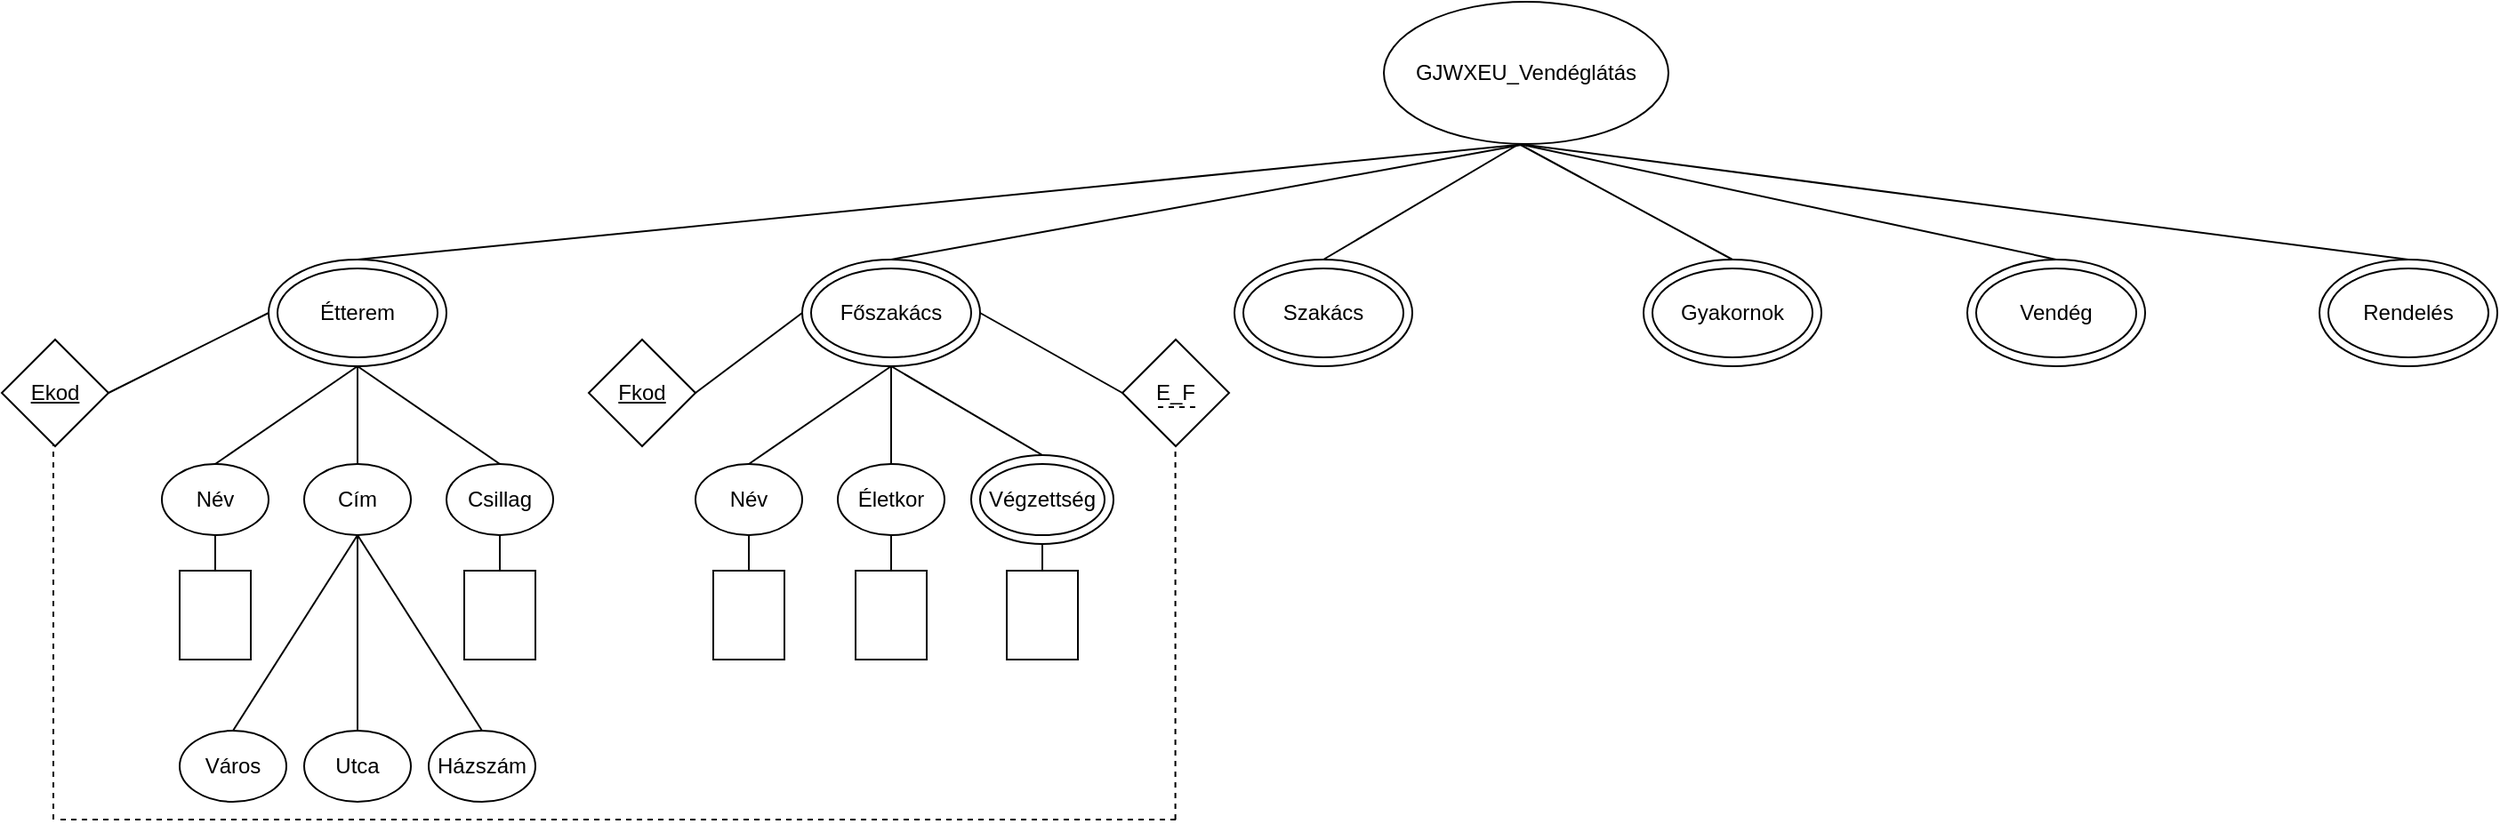<mxfile version="28.2.5">
  <diagram name="1 oldal" id="FHBwQVQ1e6jIngk-vGOI">
    <mxGraphModel dx="2009" dy="655" grid="1" gridSize="10" guides="1" tooltips="1" connect="1" arrows="1" fold="1" page="1" pageScale="1" pageWidth="827" pageHeight="1169" math="0" shadow="0">
      <root>
        <mxCell id="0" />
        <mxCell id="1" parent="0" />
        <mxCell id="lZBWsfQ4nYBCE2CX1J30-1" value="GJWXEU_Vendéglátás" style="ellipse;whiteSpace=wrap;html=1;" vertex="1" parent="1">
          <mxGeometry x="334" y="20" width="160" height="80" as="geometry" />
        </mxCell>
        <mxCell id="lZBWsfQ4nYBCE2CX1J30-2" value="Étterem" style="ellipse;whiteSpace=wrap;html=1;" vertex="1" parent="1">
          <mxGeometry x="-288" y="170" width="90" height="50" as="geometry" />
        </mxCell>
        <mxCell id="lZBWsfQ4nYBCE2CX1J30-3" value="Főszakács" style="ellipse;whiteSpace=wrap;html=1;" vertex="1" parent="1">
          <mxGeometry x="12" y="170" width="90" height="50" as="geometry" />
        </mxCell>
        <mxCell id="lZBWsfQ4nYBCE2CX1J30-8" value="Szakács" style="ellipse;whiteSpace=wrap;html=1;" vertex="1" parent="1">
          <mxGeometry x="255" y="170" width="90" height="50" as="geometry" />
        </mxCell>
        <mxCell id="lZBWsfQ4nYBCE2CX1J30-9" value="Gyakornok" style="ellipse;whiteSpace=wrap;html=1;" vertex="1" parent="1">
          <mxGeometry x="485" y="170" width="90" height="50" as="geometry" />
        </mxCell>
        <mxCell id="lZBWsfQ4nYBCE2CX1J30-10" value="Vendég" style="ellipse;whiteSpace=wrap;html=1;" vertex="1" parent="1">
          <mxGeometry x="667" y="170" width="90" height="50" as="geometry" />
        </mxCell>
        <mxCell id="lZBWsfQ4nYBCE2CX1J30-11" value="Rendelés" style="ellipse;whiteSpace=wrap;html=1;" vertex="1" parent="1">
          <mxGeometry x="865" y="170" width="90" height="50" as="geometry" />
        </mxCell>
        <mxCell id="lZBWsfQ4nYBCE2CX1J30-12" value="" style="ellipse;whiteSpace=wrap;html=1;fillColor=none;" vertex="1" parent="1">
          <mxGeometry x="-293" y="165" width="100" height="60" as="geometry" />
        </mxCell>
        <mxCell id="lZBWsfQ4nYBCE2CX1J30-13" value="" style="ellipse;whiteSpace=wrap;html=1;fillColor=none;" vertex="1" parent="1">
          <mxGeometry x="7" y="165" width="100" height="60" as="geometry" />
        </mxCell>
        <mxCell id="lZBWsfQ4nYBCE2CX1J30-14" value="" style="ellipse;whiteSpace=wrap;html=1;fillColor=none;" vertex="1" parent="1">
          <mxGeometry x="250" y="165" width="100" height="60" as="geometry" />
        </mxCell>
        <mxCell id="lZBWsfQ4nYBCE2CX1J30-15" value="" style="ellipse;whiteSpace=wrap;html=1;fillColor=none;" vertex="1" parent="1">
          <mxGeometry x="480" y="165" width="100" height="60" as="geometry" />
        </mxCell>
        <mxCell id="lZBWsfQ4nYBCE2CX1J30-16" value="" style="ellipse;whiteSpace=wrap;html=1;fillColor=none;" vertex="1" parent="1">
          <mxGeometry x="662" y="165" width="100" height="60" as="geometry" />
        </mxCell>
        <mxCell id="lZBWsfQ4nYBCE2CX1J30-17" value="" style="ellipse;whiteSpace=wrap;html=1;fillColor=none;" vertex="1" parent="1">
          <mxGeometry x="860" y="165" width="100" height="60" as="geometry" />
        </mxCell>
        <mxCell id="lZBWsfQ4nYBCE2CX1J30-19" value="Név" style="ellipse;whiteSpace=wrap;html=1;" vertex="1" parent="1">
          <mxGeometry x="-353" y="280" width="60" height="40" as="geometry" />
        </mxCell>
        <mxCell id="lZBWsfQ4nYBCE2CX1J30-20" value="Cím" style="ellipse;whiteSpace=wrap;html=1;" vertex="1" parent="1">
          <mxGeometry x="-273" y="280" width="60" height="40" as="geometry" />
        </mxCell>
        <mxCell id="lZBWsfQ4nYBCE2CX1J30-21" value="Csillag" style="ellipse;whiteSpace=wrap;html=1;" vertex="1" parent="1">
          <mxGeometry x="-193" y="280" width="60" height="40" as="geometry" />
        </mxCell>
        <mxCell id="lZBWsfQ4nYBCE2CX1J30-23" value="" style="endArrow=none;html=1;rounded=0;exitX=0.5;exitY=0;exitDx=0;exitDy=0;" edge="1" parent="1" source="lZBWsfQ4nYBCE2CX1J30-19">
          <mxGeometry width="50" height="50" relative="1" as="geometry">
            <mxPoint x="-293" y="275" as="sourcePoint" />
            <mxPoint x="-243" y="225" as="targetPoint" />
          </mxGeometry>
        </mxCell>
        <mxCell id="lZBWsfQ4nYBCE2CX1J30-24" value="" style="endArrow=none;html=1;rounded=0;exitX=0.5;exitY=0;exitDx=0;exitDy=0;entryX=0.5;entryY=0;entryDx=0;entryDy=0;" edge="1" parent="1">
          <mxGeometry width="50" height="50" relative="1" as="geometry">
            <mxPoint x="-243" y="225" as="sourcePoint" />
            <mxPoint x="-163" y="280" as="targetPoint" />
          </mxGeometry>
        </mxCell>
        <mxCell id="lZBWsfQ4nYBCE2CX1J30-25" value="" style="endArrow=none;html=1;rounded=0;exitX=0.5;exitY=1;exitDx=0;exitDy=0;entryX=0.5;entryY=0;entryDx=0;entryDy=0;" edge="1" parent="1" source="lZBWsfQ4nYBCE2CX1J30-12" target="lZBWsfQ4nYBCE2CX1J30-20">
          <mxGeometry width="50" height="50" relative="1" as="geometry">
            <mxPoint x="-153" y="325" as="sourcePoint" />
            <mxPoint x="-73" y="270" as="targetPoint" />
          </mxGeometry>
        </mxCell>
        <mxCell id="lZBWsfQ4nYBCE2CX1J30-26" value="&lt;u&gt;Ekod&lt;/u&gt;" style="rhombus;whiteSpace=wrap;html=1;" vertex="1" parent="1">
          <mxGeometry x="-443" y="210" width="60" height="60" as="geometry" />
        </mxCell>
        <mxCell id="lZBWsfQ4nYBCE2CX1J30-27" value="" style="endArrow=none;html=1;rounded=0;exitX=1;exitY=0.5;exitDx=0;exitDy=0;entryX=0;entryY=0.5;entryDx=0;entryDy=0;" edge="1" parent="1" source="lZBWsfQ4nYBCE2CX1J30-26" target="lZBWsfQ4nYBCE2CX1J30-12">
          <mxGeometry width="50" height="50" relative="1" as="geometry">
            <mxPoint x="-293" y="305" as="sourcePoint" />
            <mxPoint x="-213" y="250" as="targetPoint" />
          </mxGeometry>
        </mxCell>
        <mxCell id="lZBWsfQ4nYBCE2CX1J30-28" value="Utca" style="ellipse;whiteSpace=wrap;html=1;" vertex="1" parent="1">
          <mxGeometry x="-273" y="430" width="60" height="40" as="geometry" />
        </mxCell>
        <mxCell id="lZBWsfQ4nYBCE2CX1J30-29" value="Házszám" style="ellipse;whiteSpace=wrap;html=1;" vertex="1" parent="1">
          <mxGeometry x="-203" y="430" width="60" height="40" as="geometry" />
        </mxCell>
        <mxCell id="lZBWsfQ4nYBCE2CX1J30-30" value="Város" style="ellipse;whiteSpace=wrap;html=1;" vertex="1" parent="1">
          <mxGeometry x="-343" y="430" width="60" height="40" as="geometry" />
        </mxCell>
        <mxCell id="lZBWsfQ4nYBCE2CX1J30-31" value="" style="endArrow=none;html=1;rounded=0;exitX=0.5;exitY=0;exitDx=0;exitDy=0;" edge="1" parent="1" source="lZBWsfQ4nYBCE2CX1J30-30">
          <mxGeometry width="50" height="50" relative="1" as="geometry">
            <mxPoint x="-293" y="370" as="sourcePoint" />
            <mxPoint x="-243" y="320" as="targetPoint" />
          </mxGeometry>
        </mxCell>
        <mxCell id="lZBWsfQ4nYBCE2CX1J30-32" value="" style="endArrow=none;html=1;rounded=0;exitX=0.5;exitY=0;exitDx=0;exitDy=0;" edge="1" parent="1" source="lZBWsfQ4nYBCE2CX1J30-28">
          <mxGeometry width="50" height="50" relative="1" as="geometry">
            <mxPoint x="-293" y="510" as="sourcePoint" />
            <mxPoint x="-243" y="320" as="targetPoint" />
          </mxGeometry>
        </mxCell>
        <mxCell id="lZBWsfQ4nYBCE2CX1J30-33" value="" style="endArrow=none;html=1;rounded=0;exitX=0.5;exitY=0;exitDx=0;exitDy=0;entryX=0.5;entryY=1;entryDx=0;entryDy=0;" edge="1" parent="1" source="lZBWsfQ4nYBCE2CX1J30-29" target="lZBWsfQ4nYBCE2CX1J30-20">
          <mxGeometry width="50" height="50" relative="1" as="geometry">
            <mxPoint x="-173" y="530" as="sourcePoint" />
            <mxPoint x="-103" y="420" as="targetPoint" />
          </mxGeometry>
        </mxCell>
        <mxCell id="lZBWsfQ4nYBCE2CX1J30-34" value="" style="rounded=0;whiteSpace=wrap;html=1;" vertex="1" parent="1">
          <mxGeometry x="-343" y="340" width="40" height="50" as="geometry" />
        </mxCell>
        <mxCell id="lZBWsfQ4nYBCE2CX1J30-35" value="" style="rounded=0;whiteSpace=wrap;html=1;" vertex="1" parent="1">
          <mxGeometry x="-183" y="340" width="40" height="50" as="geometry" />
        </mxCell>
        <mxCell id="lZBWsfQ4nYBCE2CX1J30-36" value="" style="endArrow=none;html=1;rounded=0;entryX=0.5;entryY=1;entryDx=0;entryDy=0;exitX=0.5;exitY=0;exitDx=0;exitDy=0;" edge="1" parent="1" source="lZBWsfQ4nYBCE2CX1J30-35">
          <mxGeometry width="50" height="50" relative="1" as="geometry">
            <mxPoint x="-303" y="300" as="sourcePoint" />
            <mxPoint x="-163" y="320" as="targetPoint" />
          </mxGeometry>
        </mxCell>
        <mxCell id="lZBWsfQ4nYBCE2CX1J30-37" value="" style="endArrow=none;html=1;rounded=0;entryX=0.5;entryY=1;entryDx=0;entryDy=0;exitX=0.5;exitY=0;exitDx=0;exitDy=0;" edge="1" parent="1" source="lZBWsfQ4nYBCE2CX1J30-34" target="lZBWsfQ4nYBCE2CX1J30-19">
          <mxGeometry width="50" height="50" relative="1" as="geometry">
            <mxPoint x="-303" y="300" as="sourcePoint" />
            <mxPoint x="-253" y="250" as="targetPoint" />
          </mxGeometry>
        </mxCell>
        <mxCell id="lZBWsfQ4nYBCE2CX1J30-39" value="" style="endArrow=none;html=1;rounded=0;exitX=0.5;exitY=0;exitDx=0;exitDy=0;entryX=0.5;entryY=1;entryDx=0;entryDy=0;" edge="1" parent="1" source="lZBWsfQ4nYBCE2CX1J30-12" target="lZBWsfQ4nYBCE2CX1J30-1">
          <mxGeometry width="50" height="50" relative="1" as="geometry">
            <mxPoint x="410" y="110" as="sourcePoint" />
            <mxPoint x="460" y="60" as="targetPoint" />
          </mxGeometry>
        </mxCell>
        <mxCell id="lZBWsfQ4nYBCE2CX1J30-40" value="" style="endArrow=none;html=1;rounded=0;exitX=0.5;exitY=0;exitDx=0;exitDy=0;" edge="1" parent="1" source="lZBWsfQ4nYBCE2CX1J30-13">
          <mxGeometry width="50" height="50" relative="1" as="geometry">
            <mxPoint x="364" y="150" as="sourcePoint" />
            <mxPoint x="414" y="100" as="targetPoint" />
          </mxGeometry>
        </mxCell>
        <mxCell id="lZBWsfQ4nYBCE2CX1J30-41" value="" style="endArrow=none;html=1;rounded=0;exitX=0.5;exitY=0;exitDx=0;exitDy=0;" edge="1" parent="1" source="lZBWsfQ4nYBCE2CX1J30-14">
          <mxGeometry width="50" height="50" relative="1" as="geometry">
            <mxPoint x="360" y="150" as="sourcePoint" />
            <mxPoint x="410" y="100" as="targetPoint" />
          </mxGeometry>
        </mxCell>
        <mxCell id="lZBWsfQ4nYBCE2CX1J30-42" value="" style="endArrow=none;html=1;rounded=0;exitX=0.5;exitY=0;exitDx=0;exitDy=0;" edge="1" parent="1" source="lZBWsfQ4nYBCE2CX1J30-15">
          <mxGeometry width="50" height="50" relative="1" as="geometry">
            <mxPoint x="360" y="150" as="sourcePoint" />
            <mxPoint x="410" y="100" as="targetPoint" />
          </mxGeometry>
        </mxCell>
        <mxCell id="lZBWsfQ4nYBCE2CX1J30-43" value="" style="endArrow=none;html=1;rounded=0;exitX=0.5;exitY=0;exitDx=0;exitDy=0;" edge="1" parent="1" source="lZBWsfQ4nYBCE2CX1J30-16">
          <mxGeometry width="50" height="50" relative="1" as="geometry">
            <mxPoint x="360" y="150" as="sourcePoint" />
            <mxPoint x="410" y="100" as="targetPoint" />
          </mxGeometry>
        </mxCell>
        <mxCell id="lZBWsfQ4nYBCE2CX1J30-44" value="" style="endArrow=none;html=1;rounded=0;exitX=0.5;exitY=0;exitDx=0;exitDy=0;" edge="1" parent="1" source="lZBWsfQ4nYBCE2CX1J30-17">
          <mxGeometry width="50" height="50" relative="1" as="geometry">
            <mxPoint x="360" y="150" as="sourcePoint" />
            <mxPoint x="410" y="100" as="targetPoint" />
          </mxGeometry>
        </mxCell>
        <mxCell id="lZBWsfQ4nYBCE2CX1J30-46" value="Életkor" style="ellipse;whiteSpace=wrap;html=1;" vertex="1" parent="1">
          <mxGeometry x="27" y="280" width="60" height="40" as="geometry" />
        </mxCell>
        <mxCell id="lZBWsfQ4nYBCE2CX1J30-47" value="Név" style="ellipse;whiteSpace=wrap;html=1;" vertex="1" parent="1">
          <mxGeometry x="-53" y="280" width="60" height="40" as="geometry" />
        </mxCell>
        <mxCell id="lZBWsfQ4nYBCE2CX1J30-48" value="Végzettség" style="ellipse;whiteSpace=wrap;html=1;" vertex="1" parent="1">
          <mxGeometry x="107" y="280" width="70" height="40" as="geometry" />
        </mxCell>
        <mxCell id="lZBWsfQ4nYBCE2CX1J30-49" value="" style="ellipse;whiteSpace=wrap;html=1;fillColor=none;" vertex="1" parent="1">
          <mxGeometry x="102" y="275" width="80" height="50" as="geometry" />
        </mxCell>
        <mxCell id="lZBWsfQ4nYBCE2CX1J30-50" value="" style="rounded=0;whiteSpace=wrap;html=1;" vertex="1" parent="1">
          <mxGeometry x="-43" y="340" width="40" height="50" as="geometry" />
        </mxCell>
        <mxCell id="lZBWsfQ4nYBCE2CX1J30-51" value="" style="rounded=0;whiteSpace=wrap;html=1;" vertex="1" parent="1">
          <mxGeometry x="37" y="340" width="40" height="50" as="geometry" />
        </mxCell>
        <mxCell id="lZBWsfQ4nYBCE2CX1J30-52" value="" style="rounded=0;whiteSpace=wrap;html=1;" vertex="1" parent="1">
          <mxGeometry x="122" y="340" width="40" height="50" as="geometry" />
        </mxCell>
        <mxCell id="lZBWsfQ4nYBCE2CX1J30-53" value="" style="endArrow=none;html=1;rounded=0;exitX=0.5;exitY=0;exitDx=0;exitDy=0;" edge="1" parent="1" source="lZBWsfQ4nYBCE2CX1J30-50">
          <mxGeometry width="50" height="50" relative="1" as="geometry">
            <mxPoint x="-73" y="370" as="sourcePoint" />
            <mxPoint x="-23" y="320" as="targetPoint" />
          </mxGeometry>
        </mxCell>
        <mxCell id="lZBWsfQ4nYBCE2CX1J30-55" value="" style="endArrow=none;html=1;rounded=0;exitX=0.5;exitY=0;exitDx=0;exitDy=0;" edge="1" parent="1" source="lZBWsfQ4nYBCE2CX1J30-51">
          <mxGeometry width="50" height="50" relative="1" as="geometry">
            <mxPoint x="7" y="370" as="sourcePoint" />
            <mxPoint x="57" y="320" as="targetPoint" />
          </mxGeometry>
        </mxCell>
        <mxCell id="lZBWsfQ4nYBCE2CX1J30-56" value="" style="endArrow=none;html=1;rounded=0;entryX=0.5;entryY=1;entryDx=0;entryDy=0;exitX=0.5;exitY=0;exitDx=0;exitDy=0;" edge="1" parent="1" source="lZBWsfQ4nYBCE2CX1J30-52" target="lZBWsfQ4nYBCE2CX1J30-49">
          <mxGeometry width="50" height="50" relative="1" as="geometry">
            <mxPoint x="97" y="380" as="sourcePoint" />
            <mxPoint x="147" y="330" as="targetPoint" />
          </mxGeometry>
        </mxCell>
        <mxCell id="lZBWsfQ4nYBCE2CX1J30-57" value="&lt;u&gt;Fkod&lt;/u&gt;" style="rhombus;whiteSpace=wrap;html=1;" vertex="1" parent="1">
          <mxGeometry x="-113" y="210" width="60" height="60" as="geometry" />
        </mxCell>
        <mxCell id="lZBWsfQ4nYBCE2CX1J30-58" value="" style="endArrow=none;html=1;rounded=0;entryX=0;entryY=0.5;entryDx=0;entryDy=0;" edge="1" parent="1" target="lZBWsfQ4nYBCE2CX1J30-13">
          <mxGeometry width="50" height="50" relative="1" as="geometry">
            <mxPoint x="-53" y="240" as="sourcePoint" />
            <mxPoint x="-3" y="190" as="targetPoint" />
          </mxGeometry>
        </mxCell>
        <mxCell id="lZBWsfQ4nYBCE2CX1J30-59" value="" style="endArrow=none;html=1;rounded=0;entryX=0.5;entryY=1;entryDx=0;entryDy=0;exitX=0.5;exitY=0;exitDx=0;exitDy=0;" edge="1" parent="1" source="lZBWsfQ4nYBCE2CX1J30-47" target="lZBWsfQ4nYBCE2CX1J30-13">
          <mxGeometry width="50" height="50" relative="1" as="geometry">
            <mxPoint x="7" y="280" as="sourcePoint" />
            <mxPoint x="57" y="230" as="targetPoint" />
          </mxGeometry>
        </mxCell>
        <mxCell id="lZBWsfQ4nYBCE2CX1J30-60" value="" style="endArrow=none;html=1;rounded=0;entryX=0.5;entryY=1;entryDx=0;entryDy=0;exitX=0.5;exitY=0;exitDx=0;exitDy=0;" edge="1" parent="1" target="lZBWsfQ4nYBCE2CX1J30-13">
          <mxGeometry width="50" height="50" relative="1" as="geometry">
            <mxPoint x="57" y="280" as="sourcePoint" />
            <mxPoint x="137" y="225" as="targetPoint" />
          </mxGeometry>
        </mxCell>
        <mxCell id="lZBWsfQ4nYBCE2CX1J30-61" value="" style="endArrow=none;html=1;rounded=0;entryX=0.5;entryY=1;entryDx=0;entryDy=0;exitX=0.5;exitY=0;exitDx=0;exitDy=0;" edge="1" parent="1" source="lZBWsfQ4nYBCE2CX1J30-49" target="lZBWsfQ4nYBCE2CX1J30-13">
          <mxGeometry width="50" height="50" relative="1" as="geometry">
            <mxPoint x="87" y="285" as="sourcePoint" />
            <mxPoint x="87" y="230" as="targetPoint" />
          </mxGeometry>
        </mxCell>
        <mxCell id="lZBWsfQ4nYBCE2CX1J30-62" value="E_F" style="rhombus;whiteSpace=wrap;html=1;" vertex="1" parent="1">
          <mxGeometry x="187" y="210" width="60" height="60" as="geometry" />
        </mxCell>
        <mxCell id="lZBWsfQ4nYBCE2CX1J30-63" value="" style="endArrow=none;html=1;rounded=0;exitX=1;exitY=0.5;exitDx=0;exitDy=0;" edge="1" parent="1" source="lZBWsfQ4nYBCE2CX1J30-13">
          <mxGeometry width="50" height="50" relative="1" as="geometry">
            <mxPoint x="137" y="290" as="sourcePoint" />
            <mxPoint x="187" y="240" as="targetPoint" />
          </mxGeometry>
        </mxCell>
        <mxCell id="lZBWsfQ4nYBCE2CX1J30-64" value="" style="endArrow=none;dashed=1;html=1;rounded=0;" edge="1" parent="1">
          <mxGeometry width="50" height="50" relative="1" as="geometry">
            <mxPoint x="216.8" y="480" as="sourcePoint" />
            <mxPoint x="216.8" y="270" as="targetPoint" />
          </mxGeometry>
        </mxCell>
        <mxCell id="lZBWsfQ4nYBCE2CX1J30-65" value="" style="endArrow=none;dashed=1;html=1;rounded=0;" edge="1" parent="1">
          <mxGeometry width="50" height="50" relative="1" as="geometry">
            <mxPoint x="-410" y="480" as="sourcePoint" />
            <mxPoint x="220" y="480" as="targetPoint" />
          </mxGeometry>
        </mxCell>
        <mxCell id="lZBWsfQ4nYBCE2CX1J30-66" value="" style="endArrow=none;dashed=1;html=1;rounded=0;" edge="1" parent="1">
          <mxGeometry width="50" height="50" relative="1" as="geometry">
            <mxPoint x="-414" y="480" as="sourcePoint" />
            <mxPoint x="-414" y="268.82" as="targetPoint" />
          </mxGeometry>
        </mxCell>
        <mxCell id="lZBWsfQ4nYBCE2CX1J30-67" value="" style="endArrow=none;dashed=1;html=1;rounded=0;" edge="1" parent="1">
          <mxGeometry width="50" height="50" relative="1" as="geometry">
            <mxPoint x="207" y="248" as="sourcePoint" />
            <mxPoint x="230" y="248" as="targetPoint" />
          </mxGeometry>
        </mxCell>
      </root>
    </mxGraphModel>
  </diagram>
</mxfile>
